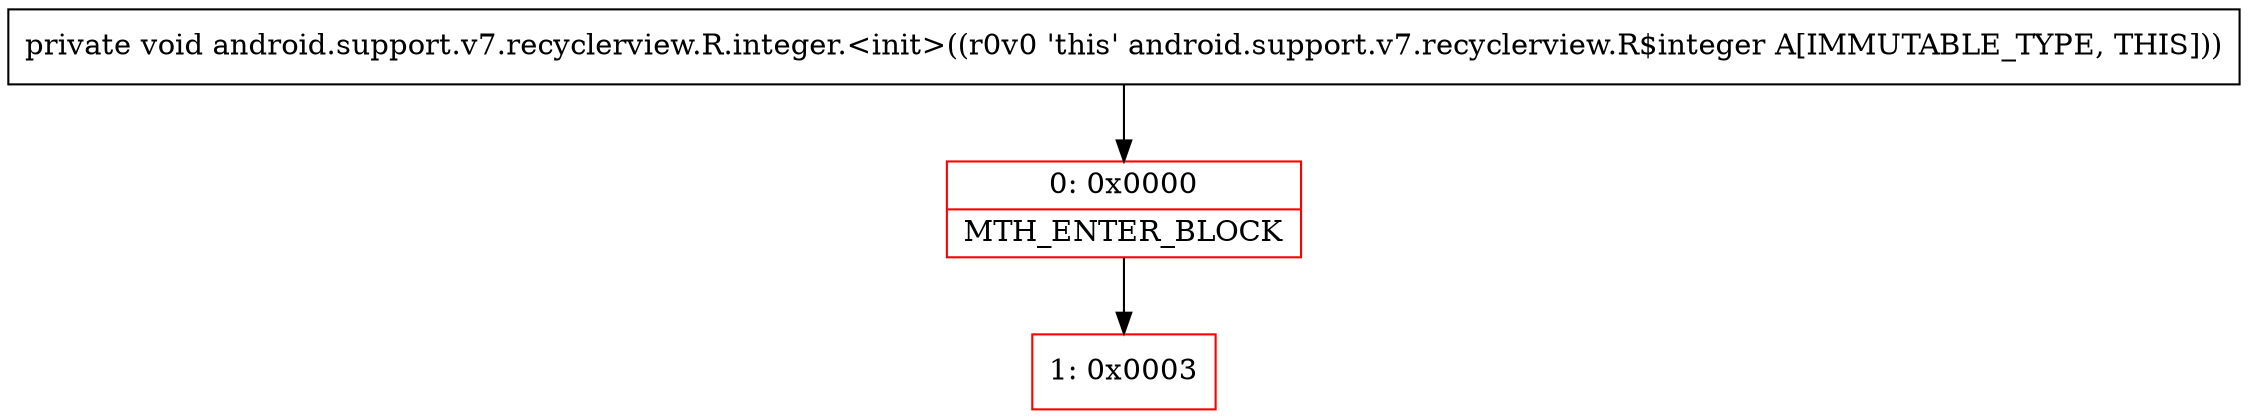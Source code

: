 digraph "CFG forandroid.support.v7.recyclerview.R.integer.\<init\>()V" {
subgraph cluster_Region_1041602010 {
label = "R(0)";
node [shape=record,color=blue];
}
Node_0 [shape=record,color=red,label="{0\:\ 0x0000|MTH_ENTER_BLOCK\l}"];
Node_1 [shape=record,color=red,label="{1\:\ 0x0003}"];
MethodNode[shape=record,label="{private void android.support.v7.recyclerview.R.integer.\<init\>((r0v0 'this' android.support.v7.recyclerview.R$integer A[IMMUTABLE_TYPE, THIS])) }"];
MethodNode -> Node_0;
Node_0 -> Node_1;
}

